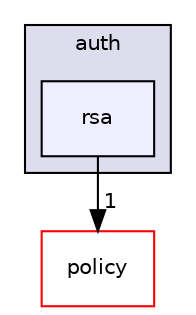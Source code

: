 digraph "auth/rsa" {
  compound=true
  node [ fontsize="10", fontname="Helvetica"];
  edge [ labelfontsize="10", labelfontname="Helvetica"];
  subgraph clusterdir_00ae9869f82e985780277dc684d7236c {
    graph [ bgcolor="#ddddee", pencolor="black", label="auth" fontname="Helvetica", fontsize="10", URL="dir_00ae9869f82e985780277dc684d7236c.html"]
  dir_c02f9c2dac9158b3625b0ab6197fd514 [shape=box, label="rsa", style="filled", fillcolor="#eeeeff", pencolor="black", URL="dir_c02f9c2dac9158b3625b0ab6197fd514.html"];
  }
  dir_eb07bcf3f6bbebad6f759869cfa1383b [shape=box label="policy" fillcolor="white" style="filled" color="red" URL="dir_eb07bcf3f6bbebad6f759869cfa1383b.html"];
  dir_c02f9c2dac9158b3625b0ab6197fd514->dir_eb07bcf3f6bbebad6f759869cfa1383b [headlabel="1", labeldistance=1.5 headhref="dir_000002_000007.html"];
}
